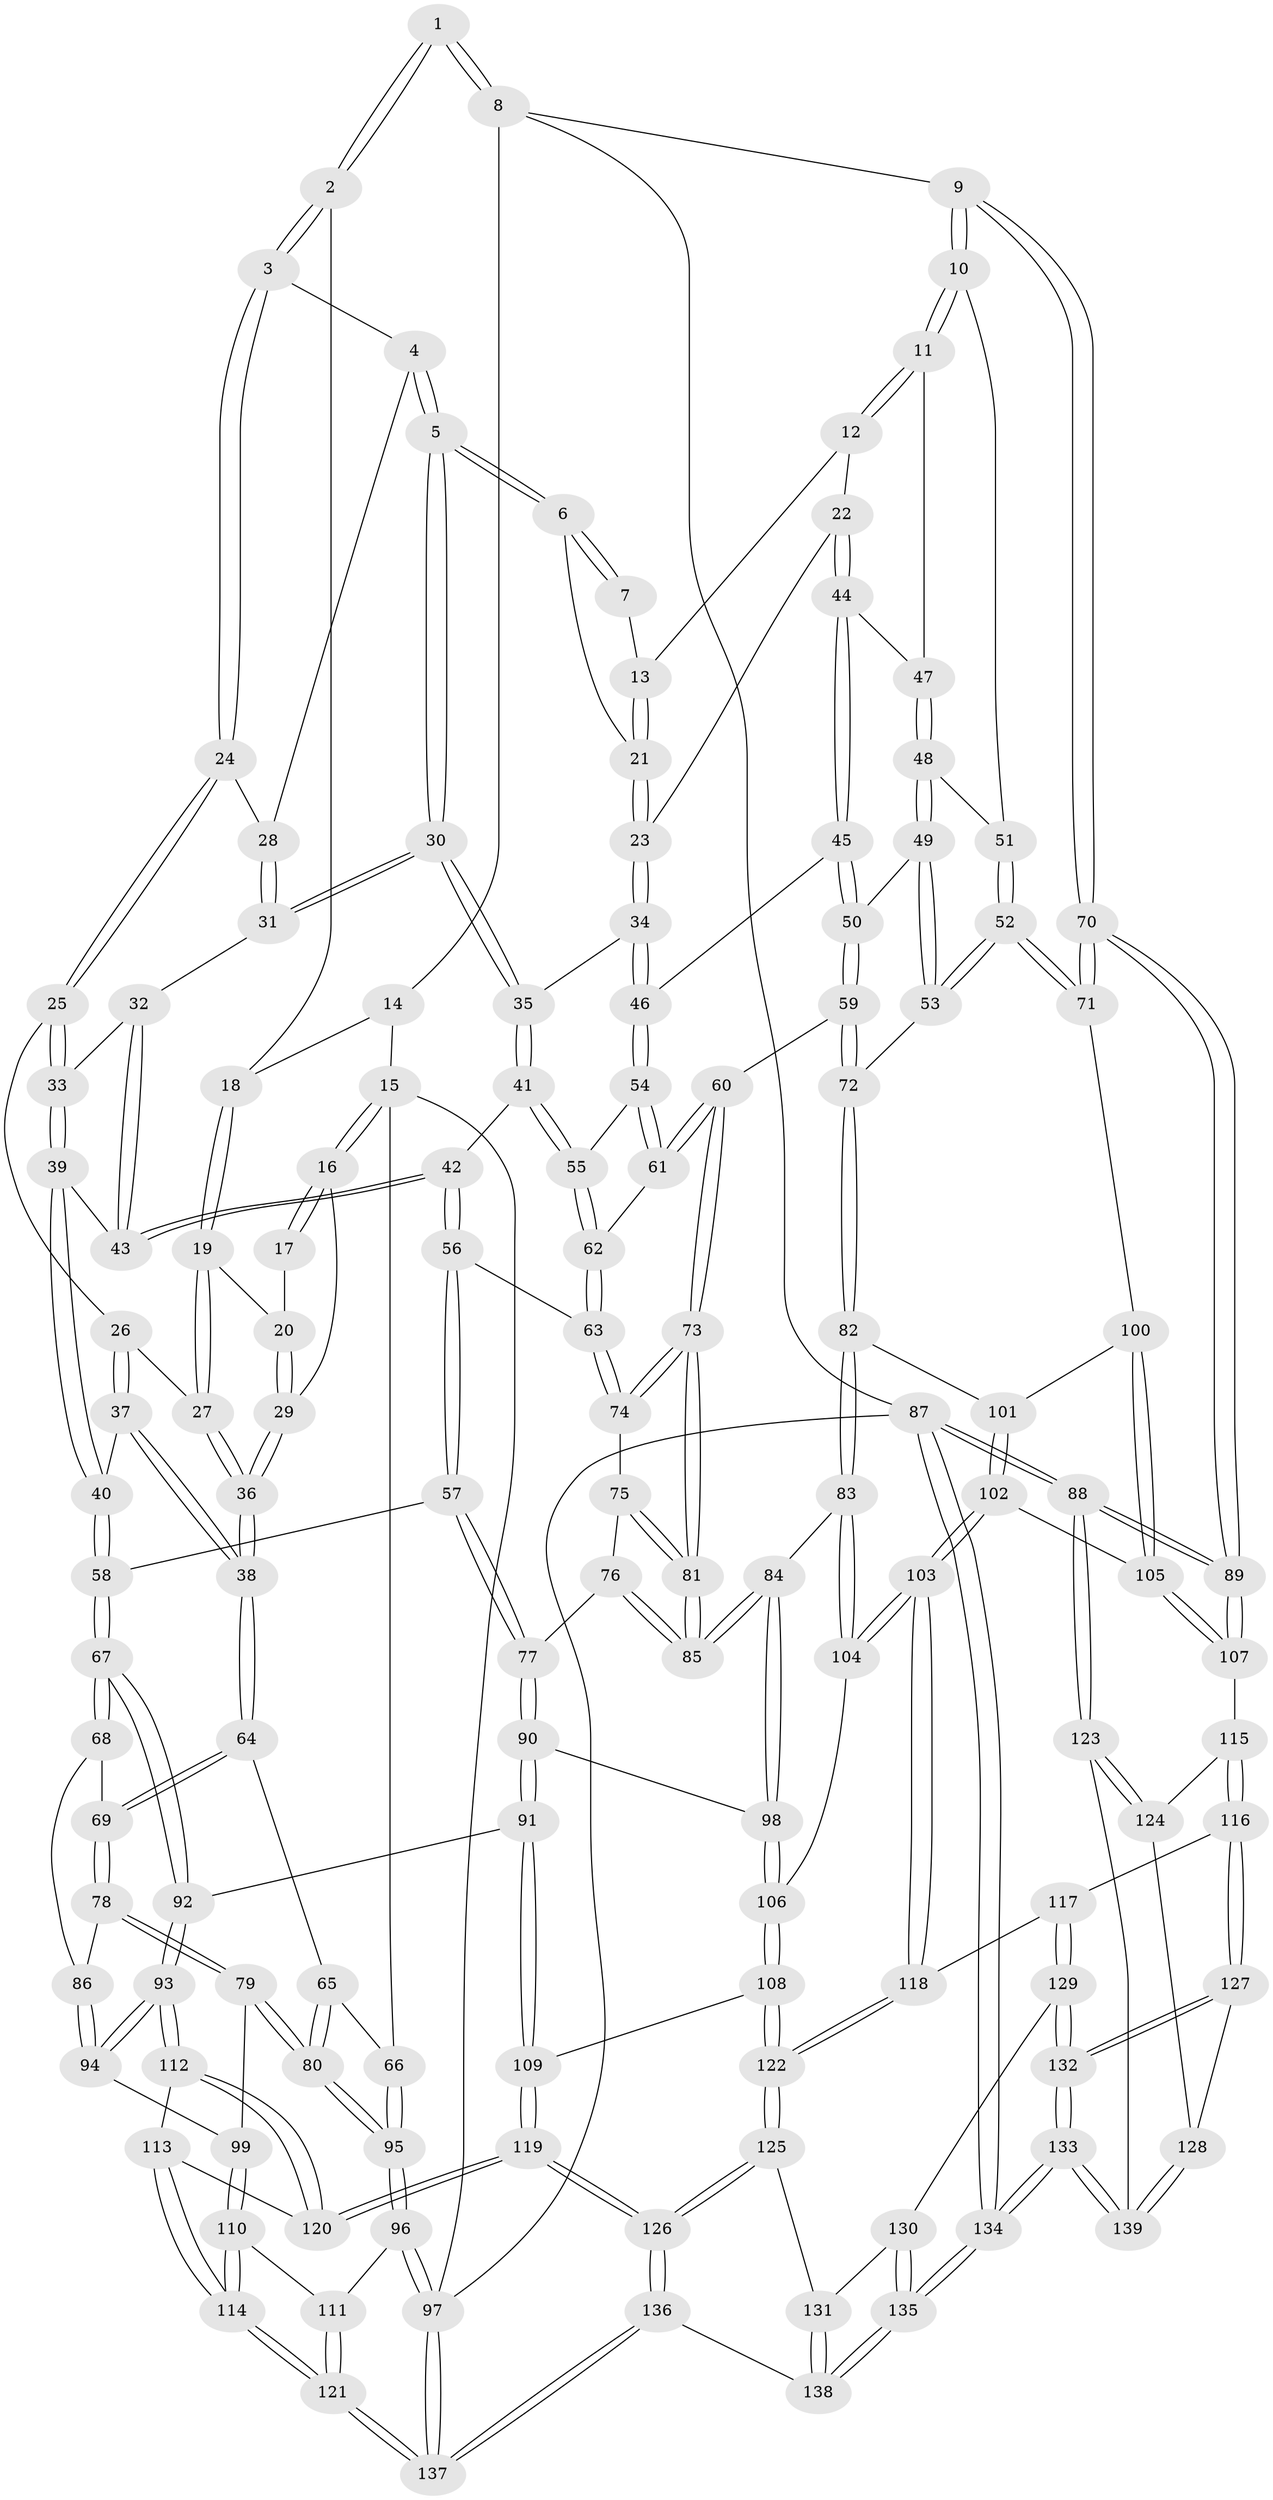 // coarse degree distribution, {5: 0.34782608695652173, 7: 0.07246376811594203, 3: 0.13043478260869565, 4: 0.3188405797101449, 6: 0.13043478260869565}
// Generated by graph-tools (version 1.1) at 2025/21/03/04/25 18:21:25]
// undirected, 139 vertices, 344 edges
graph export_dot {
graph [start="1"]
  node [color=gray90,style=filled];
  1 [pos="+0.7978411629757214+0"];
  2 [pos="+0.487320948967964+0"];
  3 [pos="+0.4943265645153286+0"];
  4 [pos="+0.5142345723244397+0"];
  5 [pos="+0.5702292427045654+0.13054959476787364"];
  6 [pos="+0.7023870562672357+0.1023885892003195"];
  7 [pos="+0.788751890479195+0"];
  8 [pos="+1+0"];
  9 [pos="+1+0.012605899283504718"];
  10 [pos="+1+0.0663824288618935"];
  11 [pos="+0.9928286141375661+0.15969338569671593"];
  12 [pos="+0.8415455401194174+0.07425415606894727"];
  13 [pos="+0.8098296772810959+0.01824064892250797"];
  14 [pos="+0.19858311859244335+0"];
  15 [pos="+0+0.17836751224925906"];
  16 [pos="+0.014731982234201774+0.20245232108478609"];
  17 [pos="+0.19279607304719082+0"];
  18 [pos="+0.4724810059229038+0"];
  19 [pos="+0.3267698171244133+0.15599283105739453"];
  20 [pos="+0.20973936438166005+0.06028575385795966"];
  21 [pos="+0.7681786818546286+0.1608502794311428"];
  22 [pos="+0.8214832651827636+0.1869272914773376"];
  23 [pos="+0.7762383487627103+0.17823697127819368"];
  24 [pos="+0.39036346220439283+0.16022729605415506"];
  25 [pos="+0.36739312568525195+0.17070399385699417"];
  26 [pos="+0.329828821155093+0.16299349016197737"];
  27 [pos="+0.32835726097348994+0.16118483624913352"];
  28 [pos="+0.4101300129594063+0.15406340276356456"];
  29 [pos="+0.10636156350957596+0.23344465062451136"];
  30 [pos="+0.568234762200612+0.14687646278166872"];
  31 [pos="+0.5326724296067425+0.16547023946493478"];
  32 [pos="+0.48665943898275726+0.20978821450458493"];
  33 [pos="+0.4290381430463379+0.23759525959881603"];
  34 [pos="+0.6842941353173697+0.2599490453239299"];
  35 [pos="+0.6018566733016879+0.20857138516066936"];
  36 [pos="+0.11592429169368053+0.24437791775698686"];
  37 [pos="+0.31180573012139556+0.280744815303269"];
  38 [pos="+0.14953009345008728+0.3074045001485396"];
  39 [pos="+0.4114766407089058+0.30671359135515686"];
  40 [pos="+0.3754231407347929+0.332907620925648"];
  41 [pos="+0.5360795503622918+0.3201700597013705"];
  42 [pos="+0.5094818297808277+0.32203564263941564"];
  43 [pos="+0.4985890624415844+0.31697470882295486"];
  44 [pos="+0.8764152807371731+0.21365546998873464"];
  45 [pos="+0.8300103591259239+0.3035536831628844"];
  46 [pos="+0.6922350076714957+0.2869594581286112"];
  47 [pos="+0.9094089032380441+0.20788128010525672"];
  48 [pos="+0.9286568087298085+0.30931360859667884"];
  49 [pos="+0.9151390272970605+0.3785308466418182"];
  50 [pos="+0.8361757325371264+0.3398235835583622"];
  51 [pos="+0.9731570598996463+0.3167902150221963"];
  52 [pos="+0.9869207836632307+0.4849799153187701"];
  53 [pos="+0.9828238036751838+0.48468929148845447"];
  54 [pos="+0.690977296186274+0.29763867291510815"];
  55 [pos="+0.5693836237018943+0.36024474457620587"];
  56 [pos="+0.48141792907495845+0.3983258192786992"];
  57 [pos="+0.3913690441661452+0.4687680071668988"];
  58 [pos="+0.36776549796284796+0.4620474168868799"];
  59 [pos="+0.7529940464245873+0.43801165241164236"];
  60 [pos="+0.7468098155193477+0.4384831814071649"];
  61 [pos="+0.706628661834277+0.3853306206671123"];
  62 [pos="+0.5788136466267765+0.4104758670207067"];
  63 [pos="+0.5781671122982672+0.41186697213723344"];
  64 [pos="+0.1502599418900912+0.3590320248117476"];
  65 [pos="+0.09165263985642312+0.38434291690599914"];
  66 [pos="+0+0.38140733194892024"];
  67 [pos="+0.33109705682769347+0.4786897520129278"];
  68 [pos="+0.2871798516486873+0.47114043238463804"];
  69 [pos="+0.16567164015343505+0.39068250051830133"];
  70 [pos="+1+0.5158937273734334"];
  71 [pos="+1+0.514072892699586"];
  72 [pos="+0.9167054021182972+0.5092183725300962"];
  73 [pos="+0.7054470569967566+0.5022289501763221"];
  74 [pos="+0.577408484473145+0.41890664665046834"];
  75 [pos="+0.5614257574934286+0.4582983787671209"];
  76 [pos="+0.5231259977764255+0.4981226448772233"];
  77 [pos="+0.4703612214759559+0.5217089873232782"];
  78 [pos="+0.08854343367091776+0.5486814166584092"];
  79 [pos="+0.045755203220868755+0.583490914072243"];
  80 [pos="+0+0.5955838629391699"];
  81 [pos="+0.6916063640027335+0.5367927013462601"];
  82 [pos="+0.869541753367058+0.5792455481403582"];
  83 [pos="+0.7149145058861198+0.6435104944816044"];
  84 [pos="+0.6873633570536324+0.6196184549803792"];
  85 [pos="+0.684258187359499+0.5831324771138979"];
  86 [pos="+0.20294645144505336+0.5565543039305479"];
  87 [pos="+1+1"];
  88 [pos="+1+0.9557677514221432"];
  89 [pos="+1+0.7348310209379105"];
  90 [pos="+0.5046132134886334+0.6613962817917436"];
  91 [pos="+0.4063919073882779+0.707588347055713"];
  92 [pos="+0.31014383723526395+0.698573927367124"];
  93 [pos="+0.28663179197683614+0.7120420885950307"];
  94 [pos="+0.2215330294403514+0.6933904619933867"];
  95 [pos="+0+0.6059026833564245"];
  96 [pos="+0+0.7411069842293109"];
  97 [pos="+0+1"];
  98 [pos="+0.5165096332966244+0.6658747030593127"];
  99 [pos="+0.18105921431494165+0.6958722446800665"];
  100 [pos="+1+0.6058234145276372"];
  101 [pos="+0.9031250207056967+0.6874376066298824"];
  102 [pos="+0.8992930650028138+0.7174558351225532"];
  103 [pos="+0.7570854560306567+0.7536903355668554"];
  104 [pos="+0.7331548050544238+0.7031438700317013"];
  105 [pos="+0.925199416620372+0.7386694415553453"];
  106 [pos="+0.5593393510877048+0.7787992773181537"];
  107 [pos="+0.9650068943344875+0.7791437500513817"];
  108 [pos="+0.5632035928426163+0.8075501475691437"];
  109 [pos="+0.43379264097519826+0.8124529300635112"];
  110 [pos="+0.13387143481425892+0.7477372243461013"];
  111 [pos="+0.0771896297889238+0.7690254413742785"];
  112 [pos="+0.28419276716139286+0.7441196440603247"];
  113 [pos="+0.23992580812461234+0.8678231124256428"];
  114 [pos="+0.18871094670768226+0.9315472482921936"];
  115 [pos="+0.9516233588953564+0.8018765385299225"];
  116 [pos="+0.8159536466235815+0.8296773313912988"];
  117 [pos="+0.7577848554096627+0.782256249336669"];
  118 [pos="+0.7550597343189589+0.7739283475903138"];
  119 [pos="+0.41581272594473034+0.9014730773063027"];
  120 [pos="+0.39690230518666886+0.8902467700005336"];
  121 [pos="+0.15005821253667243+1"];
  122 [pos="+0.5776628284175972+0.8376370235721015"];
  123 [pos="+1+0.9245247322527407"];
  124 [pos="+0.9452594690061099+0.8393871136217473"];
  125 [pos="+0.5767269965974142+0.8451663017296647"];
  126 [pos="+0.46235323763301694+1"];
  127 [pos="+0.8389862243505049+0.8716728384153057"];
  128 [pos="+0.924784837097654+0.9060605403704048"];
  129 [pos="+0.7231583490490281+0.891811953615749"];
  130 [pos="+0.7078321593216604+0.9014091532684501"];
  131 [pos="+0.6725842789337851+0.9155219617337772"];
  132 [pos="+0.7973115236331646+0.965307291852333"];
  133 [pos="+0.8489187130555894+1"];
  134 [pos="+0.8444286396198556+1"];
  135 [pos="+0.7673340791666926+1"];
  136 [pos="+0.4532517341150652+1"];
  137 [pos="+0.050592771208832425+1"];
  138 [pos="+0.5776614092245114+1"];
  139 [pos="+0.9305214557059369+0.921558742092455"];
  1 -- 2;
  1 -- 2;
  1 -- 8;
  1 -- 8;
  2 -- 3;
  2 -- 3;
  2 -- 18;
  3 -- 4;
  3 -- 24;
  3 -- 24;
  4 -- 5;
  4 -- 5;
  4 -- 28;
  5 -- 6;
  5 -- 6;
  5 -- 30;
  5 -- 30;
  6 -- 7;
  6 -- 7;
  6 -- 21;
  7 -- 13;
  8 -- 9;
  8 -- 14;
  8 -- 87;
  9 -- 10;
  9 -- 10;
  9 -- 70;
  9 -- 70;
  10 -- 11;
  10 -- 11;
  10 -- 51;
  11 -- 12;
  11 -- 12;
  11 -- 47;
  12 -- 13;
  12 -- 22;
  13 -- 21;
  13 -- 21;
  14 -- 15;
  14 -- 18;
  15 -- 16;
  15 -- 16;
  15 -- 66;
  15 -- 97;
  16 -- 17;
  16 -- 17;
  16 -- 29;
  17 -- 20;
  18 -- 19;
  18 -- 19;
  19 -- 20;
  19 -- 27;
  19 -- 27;
  20 -- 29;
  20 -- 29;
  21 -- 23;
  21 -- 23;
  22 -- 23;
  22 -- 44;
  22 -- 44;
  23 -- 34;
  23 -- 34;
  24 -- 25;
  24 -- 25;
  24 -- 28;
  25 -- 26;
  25 -- 33;
  25 -- 33;
  26 -- 27;
  26 -- 37;
  26 -- 37;
  27 -- 36;
  27 -- 36;
  28 -- 31;
  28 -- 31;
  29 -- 36;
  29 -- 36;
  30 -- 31;
  30 -- 31;
  30 -- 35;
  30 -- 35;
  31 -- 32;
  32 -- 33;
  32 -- 43;
  32 -- 43;
  33 -- 39;
  33 -- 39;
  34 -- 35;
  34 -- 46;
  34 -- 46;
  35 -- 41;
  35 -- 41;
  36 -- 38;
  36 -- 38;
  37 -- 38;
  37 -- 38;
  37 -- 40;
  38 -- 64;
  38 -- 64;
  39 -- 40;
  39 -- 40;
  39 -- 43;
  40 -- 58;
  40 -- 58;
  41 -- 42;
  41 -- 55;
  41 -- 55;
  42 -- 43;
  42 -- 43;
  42 -- 56;
  42 -- 56;
  44 -- 45;
  44 -- 45;
  44 -- 47;
  45 -- 46;
  45 -- 50;
  45 -- 50;
  46 -- 54;
  46 -- 54;
  47 -- 48;
  47 -- 48;
  48 -- 49;
  48 -- 49;
  48 -- 51;
  49 -- 50;
  49 -- 53;
  49 -- 53;
  50 -- 59;
  50 -- 59;
  51 -- 52;
  51 -- 52;
  52 -- 53;
  52 -- 53;
  52 -- 71;
  52 -- 71;
  53 -- 72;
  54 -- 55;
  54 -- 61;
  54 -- 61;
  55 -- 62;
  55 -- 62;
  56 -- 57;
  56 -- 57;
  56 -- 63;
  57 -- 58;
  57 -- 77;
  57 -- 77;
  58 -- 67;
  58 -- 67;
  59 -- 60;
  59 -- 72;
  59 -- 72;
  60 -- 61;
  60 -- 61;
  60 -- 73;
  60 -- 73;
  61 -- 62;
  62 -- 63;
  62 -- 63;
  63 -- 74;
  63 -- 74;
  64 -- 65;
  64 -- 69;
  64 -- 69;
  65 -- 66;
  65 -- 80;
  65 -- 80;
  66 -- 95;
  66 -- 95;
  67 -- 68;
  67 -- 68;
  67 -- 92;
  67 -- 92;
  68 -- 69;
  68 -- 86;
  69 -- 78;
  69 -- 78;
  70 -- 71;
  70 -- 71;
  70 -- 89;
  70 -- 89;
  71 -- 100;
  72 -- 82;
  72 -- 82;
  73 -- 74;
  73 -- 74;
  73 -- 81;
  73 -- 81;
  74 -- 75;
  75 -- 76;
  75 -- 81;
  75 -- 81;
  76 -- 77;
  76 -- 85;
  76 -- 85;
  77 -- 90;
  77 -- 90;
  78 -- 79;
  78 -- 79;
  78 -- 86;
  79 -- 80;
  79 -- 80;
  79 -- 99;
  80 -- 95;
  80 -- 95;
  81 -- 85;
  81 -- 85;
  82 -- 83;
  82 -- 83;
  82 -- 101;
  83 -- 84;
  83 -- 104;
  83 -- 104;
  84 -- 85;
  84 -- 85;
  84 -- 98;
  84 -- 98;
  86 -- 94;
  86 -- 94;
  87 -- 88;
  87 -- 88;
  87 -- 134;
  87 -- 134;
  87 -- 97;
  88 -- 89;
  88 -- 89;
  88 -- 123;
  88 -- 123;
  89 -- 107;
  89 -- 107;
  90 -- 91;
  90 -- 91;
  90 -- 98;
  91 -- 92;
  91 -- 109;
  91 -- 109;
  92 -- 93;
  92 -- 93;
  93 -- 94;
  93 -- 94;
  93 -- 112;
  93 -- 112;
  94 -- 99;
  95 -- 96;
  95 -- 96;
  96 -- 97;
  96 -- 97;
  96 -- 111;
  97 -- 137;
  97 -- 137;
  98 -- 106;
  98 -- 106;
  99 -- 110;
  99 -- 110;
  100 -- 101;
  100 -- 105;
  100 -- 105;
  101 -- 102;
  101 -- 102;
  102 -- 103;
  102 -- 103;
  102 -- 105;
  103 -- 104;
  103 -- 104;
  103 -- 118;
  103 -- 118;
  104 -- 106;
  105 -- 107;
  105 -- 107;
  106 -- 108;
  106 -- 108;
  107 -- 115;
  108 -- 109;
  108 -- 122;
  108 -- 122;
  109 -- 119;
  109 -- 119;
  110 -- 111;
  110 -- 114;
  110 -- 114;
  111 -- 121;
  111 -- 121;
  112 -- 113;
  112 -- 120;
  112 -- 120;
  113 -- 114;
  113 -- 114;
  113 -- 120;
  114 -- 121;
  114 -- 121;
  115 -- 116;
  115 -- 116;
  115 -- 124;
  116 -- 117;
  116 -- 127;
  116 -- 127;
  117 -- 118;
  117 -- 129;
  117 -- 129;
  118 -- 122;
  118 -- 122;
  119 -- 120;
  119 -- 120;
  119 -- 126;
  119 -- 126;
  121 -- 137;
  121 -- 137;
  122 -- 125;
  122 -- 125;
  123 -- 124;
  123 -- 124;
  123 -- 139;
  124 -- 128;
  125 -- 126;
  125 -- 126;
  125 -- 131;
  126 -- 136;
  126 -- 136;
  127 -- 128;
  127 -- 132;
  127 -- 132;
  128 -- 139;
  128 -- 139;
  129 -- 130;
  129 -- 132;
  129 -- 132;
  130 -- 131;
  130 -- 135;
  130 -- 135;
  131 -- 138;
  131 -- 138;
  132 -- 133;
  132 -- 133;
  133 -- 134;
  133 -- 134;
  133 -- 139;
  133 -- 139;
  134 -- 135;
  134 -- 135;
  135 -- 138;
  135 -- 138;
  136 -- 137;
  136 -- 137;
  136 -- 138;
}
